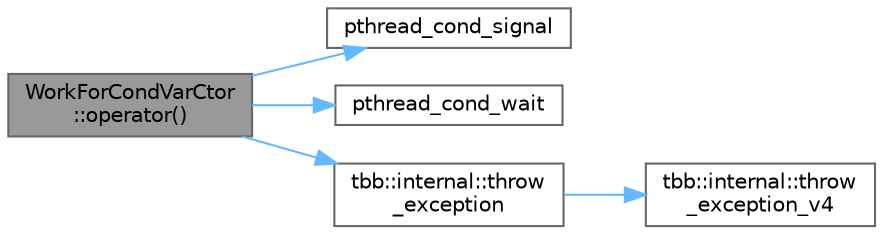 digraph "WorkForCondVarCtor::operator()"
{
 // LATEX_PDF_SIZE
  bgcolor="transparent";
  edge [fontname=Helvetica,fontsize=10,labelfontname=Helvetica,labelfontsize=10];
  node [fontname=Helvetica,fontsize=10,shape=box,height=0.2,width=0.4];
  rankdir="LR";
  Node1 [id="Node000001",label="WorkForCondVarCtor\l::operator()",height=0.2,width=0.4,color="gray40", fillcolor="grey60", style="filled", fontcolor="black",tooltip=" "];
  Node1 -> Node2 [id="edge5_Node000001_Node000002",color="steelblue1",style="solid",tooltip=" "];
  Node2 [id="Node000002",label="pthread_cond_signal",height=0.2,width=0.4,color="grey40", fillcolor="white", style="filled",URL="$pthread__minport__windows_8h.html#af3771cd9bcc377935b42c79ab48a3931",tooltip=" "];
  Node1 -> Node3 [id="edge6_Node000001_Node000003",color="steelblue1",style="solid",tooltip=" "];
  Node3 [id="Node000003",label="pthread_cond_wait",height=0.2,width=0.4,color="grey40", fillcolor="white", style="filled",URL="$pthread__minport__windows_8h.html#af9530616ca0356931235e064a7063c59",tooltip=" "];
  Node1 -> Node4 [id="edge7_Node000001_Node000004",color="steelblue1",style="solid",tooltip=" "];
  Node4 [id="Node000004",label="tbb::internal::throw\l_exception",height=0.2,width=0.4,color="grey40", fillcolor="white", style="filled",URL="$namespacetbb_1_1internal.html#a61a681f9fd15fdb055f7725d6416ddf4",tooltip="Versionless convenience wrapper for throw_exception_v4()"];
  Node4 -> Node5 [id="edge8_Node000004_Node000005",color="steelblue1",style="solid",tooltip=" "];
  Node5 [id="Node000005",label="tbb::internal::throw\l_exception_v4",height=0.2,width=0.4,color="grey40", fillcolor="white", style="filled",URL="$namespacetbb_1_1internal.html#adccc1f69ee5a85094eb6a5f9fbac89d7",tooltip="Gathers all throw operators in one place."];
}

